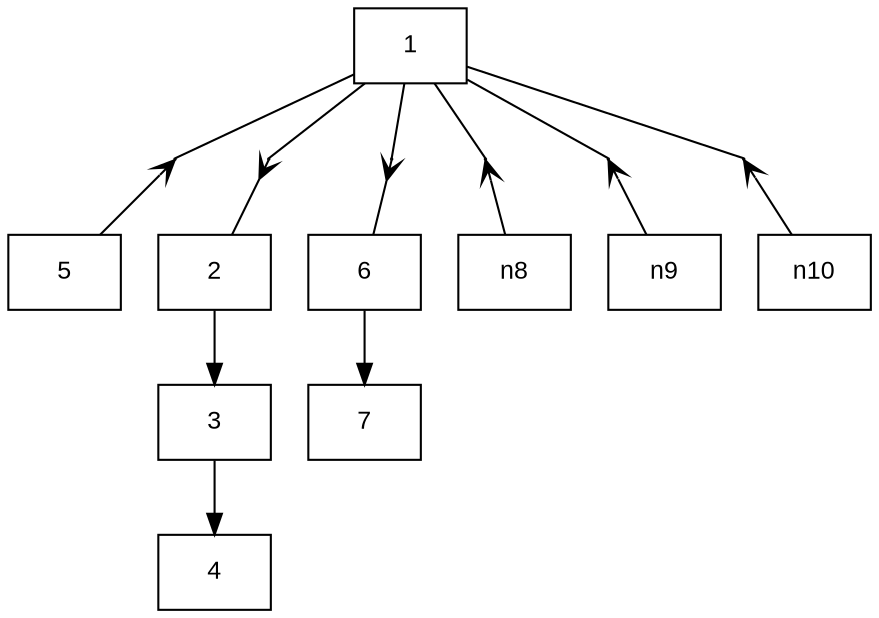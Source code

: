 digraph structs {
	splines=line 
	node [shape=box, fontname=Arial, fontsize=12]; 
	n1 [label="1"]; 
	n2 [label="2"]; 
	n3 [label="3"]; 
	n4 [label="4"]; 
	n5 [label="5"]; 
	n6 [label="6"]; 
	n7 [label="7"];
	
	n2:p:s -> n3:p:n; 
	n3:p:s -> n4:p:n; 
	n6:p:s -> n7:p:n;
	
	n1t5[shape=point, width="0.01"]
    n1:p:s -> n1t5:p:n [arrowhead = none];
    n1t5:p:s -> n5:p:n [dir = back, arrowtail = vee];
    
    n1t3[shape=point, width="0.01"]
    n1:p:s -> n1t3:p:n [arrowhead = none];
    n1t3:p:s -> n2:p:n [dir = both, arrowhead = none, arrowtail=crow];
    
    n1t6[shape=point, width="0.01"]
    n1:p:s -> n1t6:p:n [arrowhead = none];
    n1t6:p:s -> n6:p:n [dir = both, arrowhead = none, arrowtail=crow];
    
    n1t8[shape=point, width="0.01"]
    n1:p:s -> n1t8:p:n [arrowhead = none];
    n1t8:p:s -> n8:p:n [dir = back, arrowtail = vee];
    
    n1t9[shape=point, width="0.01"]
    n1:p:s -> n1t9:p:n [arrowhead = none];
    n1t9:p:s -> n9:p:n [dir = back, arrowtail = vee];
    
    n1t10[shape=point, width="0.01"]
    n1:p:s -> n1t10:p:n [arrowhead = none];
    n1t10:p:s -> n10:p:n [dir = back, arrowtail = vee];
    
    
}